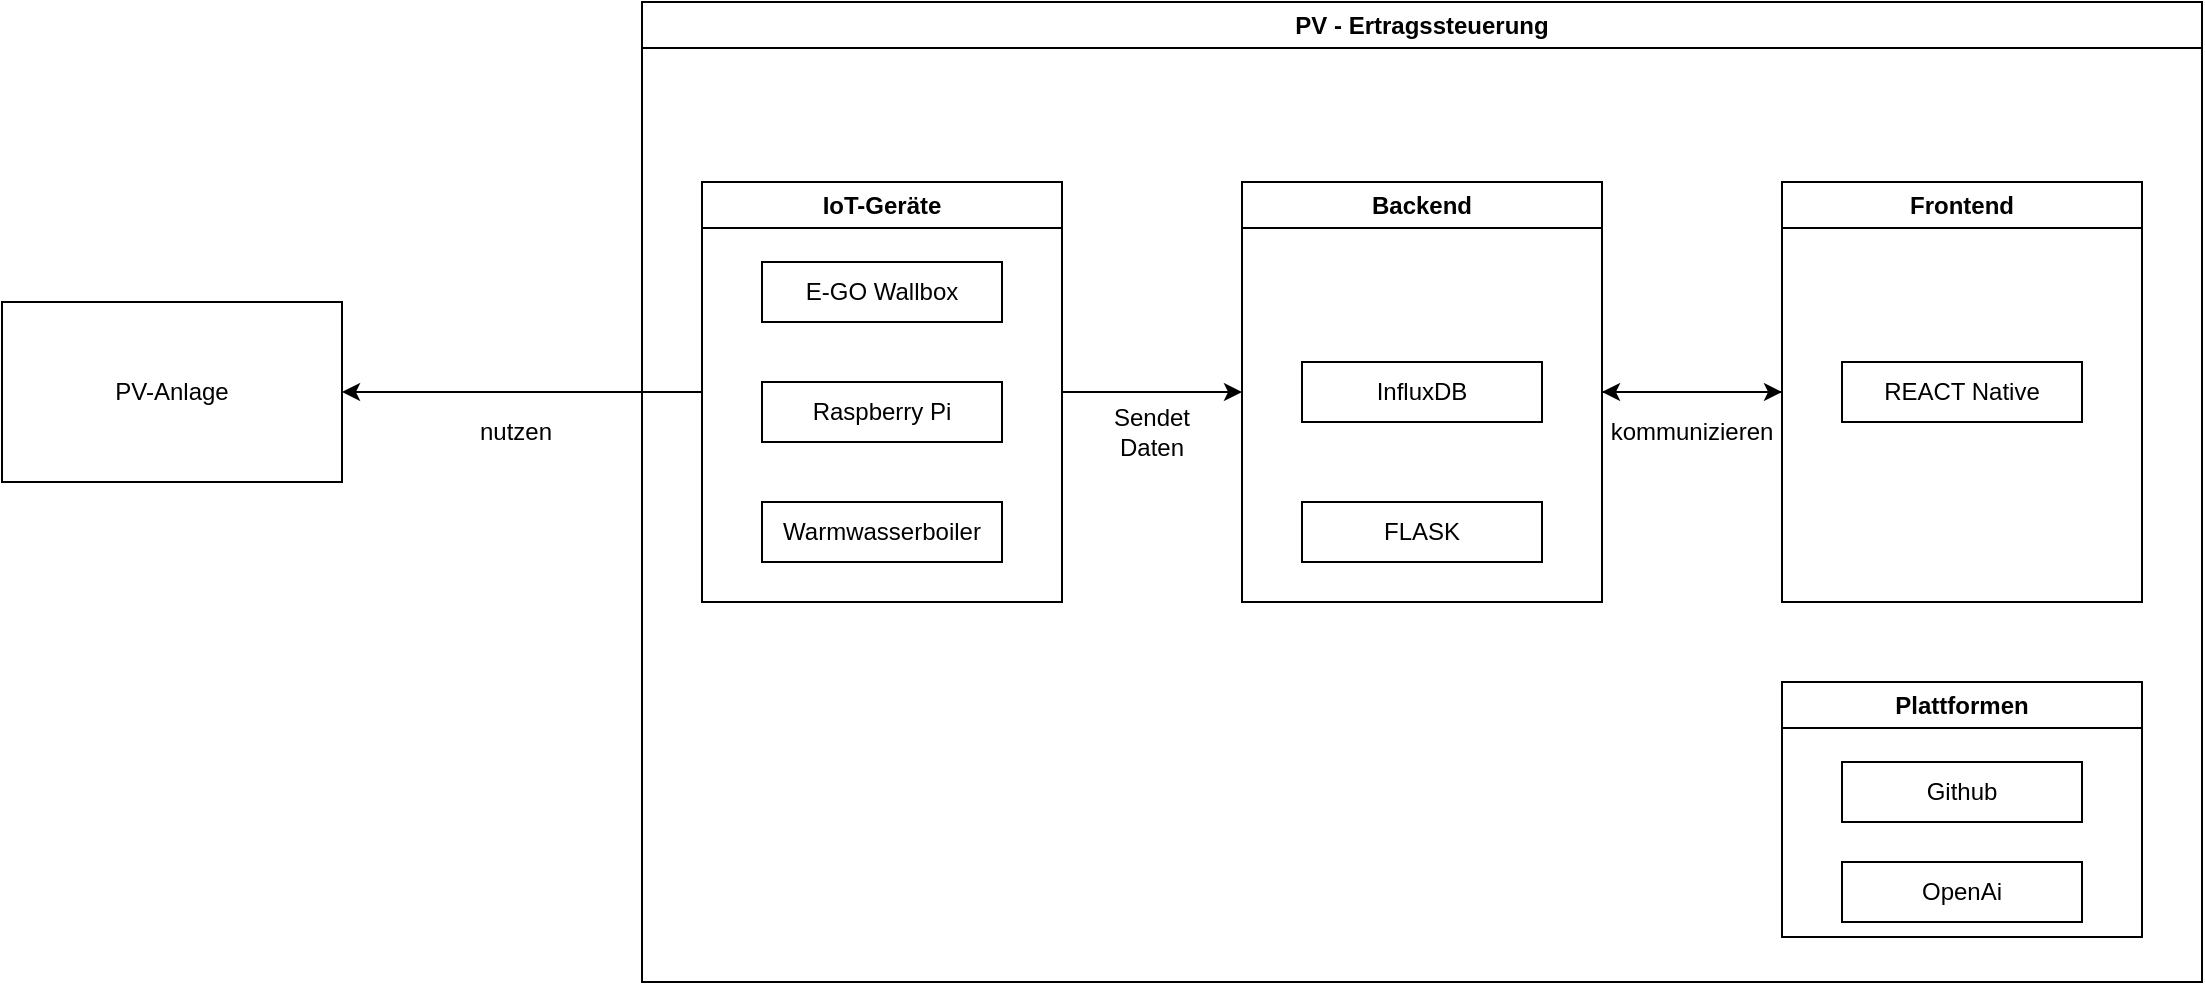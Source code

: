 <mxfile version="27.0.6">
  <diagram name="Seite-1" id="leibeaptkg5Hp3O_3Fon">
    <mxGraphModel dx="2071" dy="692" grid="1" gridSize="10" guides="1" tooltips="1" connect="1" arrows="1" fold="1" page="1" pageScale="1" pageWidth="827" pageHeight="1169" math="0" shadow="0">
      <root>
        <mxCell id="0" />
        <mxCell id="1" parent="0" />
        <mxCell id="hAyx1vVXRjQRRQZymnux-1" value="PV - Ertragssteuerung" style="swimlane;whiteSpace=wrap;html=1;" vertex="1" parent="1">
          <mxGeometry x="-320" y="140" width="780" height="490" as="geometry" />
        </mxCell>
        <mxCell id="hAyx1vVXRjQRRQZymnux-16" style="edgeStyle=orthogonalEdgeStyle;rounded=0;orthogonalLoop=1;jettySize=auto;html=1;entryX=0;entryY=0.5;entryDx=0;entryDy=0;" edge="1" parent="hAyx1vVXRjQRRQZymnux-1" source="hAyx1vVXRjQRRQZymnux-2" target="hAyx1vVXRjQRRQZymnux-3">
          <mxGeometry relative="1" as="geometry">
            <mxPoint x="310" y="195" as="targetPoint" />
          </mxGeometry>
        </mxCell>
        <mxCell id="hAyx1vVXRjQRRQZymnux-2" value="IoT-Geräte" style="swimlane;whiteSpace=wrap;html=1;" vertex="1" parent="hAyx1vVXRjQRRQZymnux-1">
          <mxGeometry x="30" y="90" width="180" height="210" as="geometry" />
        </mxCell>
        <mxCell id="hAyx1vVXRjQRRQZymnux-10" value="Raspberry Pi" style="rounded=0;whiteSpace=wrap;html=1;" vertex="1" parent="hAyx1vVXRjQRRQZymnux-2">
          <mxGeometry x="30" y="100" width="120" height="30" as="geometry" />
        </mxCell>
        <mxCell id="hAyx1vVXRjQRRQZymnux-11" value="Warmwasserboiler" style="rounded=0;whiteSpace=wrap;html=1;" vertex="1" parent="hAyx1vVXRjQRRQZymnux-2">
          <mxGeometry x="30" y="160" width="120" height="30" as="geometry" />
        </mxCell>
        <mxCell id="hAyx1vVXRjQRRQZymnux-22" value="E-GO Wallbox" style="rounded=0;whiteSpace=wrap;html=1;" vertex="1" parent="hAyx1vVXRjQRRQZymnux-2">
          <mxGeometry x="30" y="40" width="120" height="30" as="geometry" />
        </mxCell>
        <mxCell id="hAyx1vVXRjQRRQZymnux-26" style="edgeStyle=orthogonalEdgeStyle;rounded=0;orthogonalLoop=1;jettySize=auto;html=1;entryX=0;entryY=0.5;entryDx=0;entryDy=0;" edge="1" parent="hAyx1vVXRjQRRQZymnux-1" source="hAyx1vVXRjQRRQZymnux-3" target="hAyx1vVXRjQRRQZymnux-4">
          <mxGeometry relative="1" as="geometry" />
        </mxCell>
        <mxCell id="hAyx1vVXRjQRRQZymnux-3" value="Backend" style="swimlane;whiteSpace=wrap;html=1;startSize=23;" vertex="1" parent="hAyx1vVXRjQRRQZymnux-1">
          <mxGeometry x="300" y="90" width="180" height="210" as="geometry" />
        </mxCell>
        <mxCell id="hAyx1vVXRjQRRQZymnux-5" value="InfluxDB" style="rounded=0;whiteSpace=wrap;html=1;" vertex="1" parent="hAyx1vVXRjQRRQZymnux-3">
          <mxGeometry x="30" y="90" width="120" height="30" as="geometry" />
        </mxCell>
        <mxCell id="hAyx1vVXRjQRRQZymnux-33" value="FLASK" style="rounded=0;whiteSpace=wrap;html=1;" vertex="1" parent="hAyx1vVXRjQRRQZymnux-3">
          <mxGeometry x="30" y="160" width="120" height="30" as="geometry" />
        </mxCell>
        <mxCell id="hAyx1vVXRjQRRQZymnux-27" style="edgeStyle=orthogonalEdgeStyle;rounded=0;orthogonalLoop=1;jettySize=auto;html=1;exitX=0;exitY=0.5;exitDx=0;exitDy=0;entryX=1;entryY=0.5;entryDx=0;entryDy=0;" edge="1" parent="hAyx1vVXRjQRRQZymnux-1" source="hAyx1vVXRjQRRQZymnux-4" target="hAyx1vVXRjQRRQZymnux-3">
          <mxGeometry relative="1" as="geometry" />
        </mxCell>
        <mxCell id="hAyx1vVXRjQRRQZymnux-4" value="Frontend" style="swimlane;whiteSpace=wrap;html=1;startSize=23;" vertex="1" parent="hAyx1vVXRjQRRQZymnux-1">
          <mxGeometry x="570" y="90" width="180" height="210" as="geometry" />
        </mxCell>
        <mxCell id="hAyx1vVXRjQRRQZymnux-6" value="REACT Native" style="rounded=0;whiteSpace=wrap;html=1;" vertex="1" parent="hAyx1vVXRjQRRQZymnux-4">
          <mxGeometry x="30" y="90" width="120" height="30" as="geometry" />
        </mxCell>
        <mxCell id="hAyx1vVXRjQRRQZymnux-19" value="Sendet Daten" style="text;html=1;align=center;verticalAlign=middle;whiteSpace=wrap;rounded=0;" vertex="1" parent="hAyx1vVXRjQRRQZymnux-1">
          <mxGeometry x="220" y="200" width="70" height="30" as="geometry" />
        </mxCell>
        <mxCell id="hAyx1vVXRjQRRQZymnux-28" value="kommunizieren" style="text;html=1;align=center;verticalAlign=middle;whiteSpace=wrap;rounded=0;" vertex="1" parent="hAyx1vVXRjQRRQZymnux-1">
          <mxGeometry x="490" y="200" width="70" height="30" as="geometry" />
        </mxCell>
        <mxCell id="hAyx1vVXRjQRRQZymnux-7" value="Plattformen" style="swimlane;whiteSpace=wrap;html=1;" vertex="1" parent="hAyx1vVXRjQRRQZymnux-1">
          <mxGeometry x="570" y="340" width="180" height="127.5" as="geometry" />
        </mxCell>
        <mxCell id="hAyx1vVXRjQRRQZymnux-8" value="Github" style="rounded=0;whiteSpace=wrap;html=1;" vertex="1" parent="hAyx1vVXRjQRRQZymnux-7">
          <mxGeometry x="30" y="40" width="120" height="30" as="geometry" />
        </mxCell>
        <mxCell id="hAyx1vVXRjQRRQZymnux-9" value="OpenAi" style="rounded=0;whiteSpace=wrap;html=1;" vertex="1" parent="hAyx1vVXRjQRRQZymnux-7">
          <mxGeometry x="30" y="90" width="120" height="30" as="geometry" />
        </mxCell>
        <mxCell id="hAyx1vVXRjQRRQZymnux-14" value="PV-Anlage" style="rounded=0;whiteSpace=wrap;html=1;" vertex="1" parent="1">
          <mxGeometry x="-640" y="290" width="170" height="90" as="geometry" />
        </mxCell>
        <mxCell id="hAyx1vVXRjQRRQZymnux-24" style="edgeStyle=orthogonalEdgeStyle;rounded=0;orthogonalLoop=1;jettySize=auto;html=1;exitX=0;exitY=0.5;exitDx=0;exitDy=0;entryX=1;entryY=0.5;entryDx=0;entryDy=0;" edge="1" parent="1" source="hAyx1vVXRjQRRQZymnux-2" target="hAyx1vVXRjQRRQZymnux-14">
          <mxGeometry relative="1" as="geometry" />
        </mxCell>
        <mxCell id="hAyx1vVXRjQRRQZymnux-25" value="nutzen" style="text;html=1;align=center;verticalAlign=middle;whiteSpace=wrap;rounded=0;" vertex="1" parent="1">
          <mxGeometry x="-413" y="340" width="60" height="30" as="geometry" />
        </mxCell>
      </root>
    </mxGraphModel>
  </diagram>
</mxfile>
